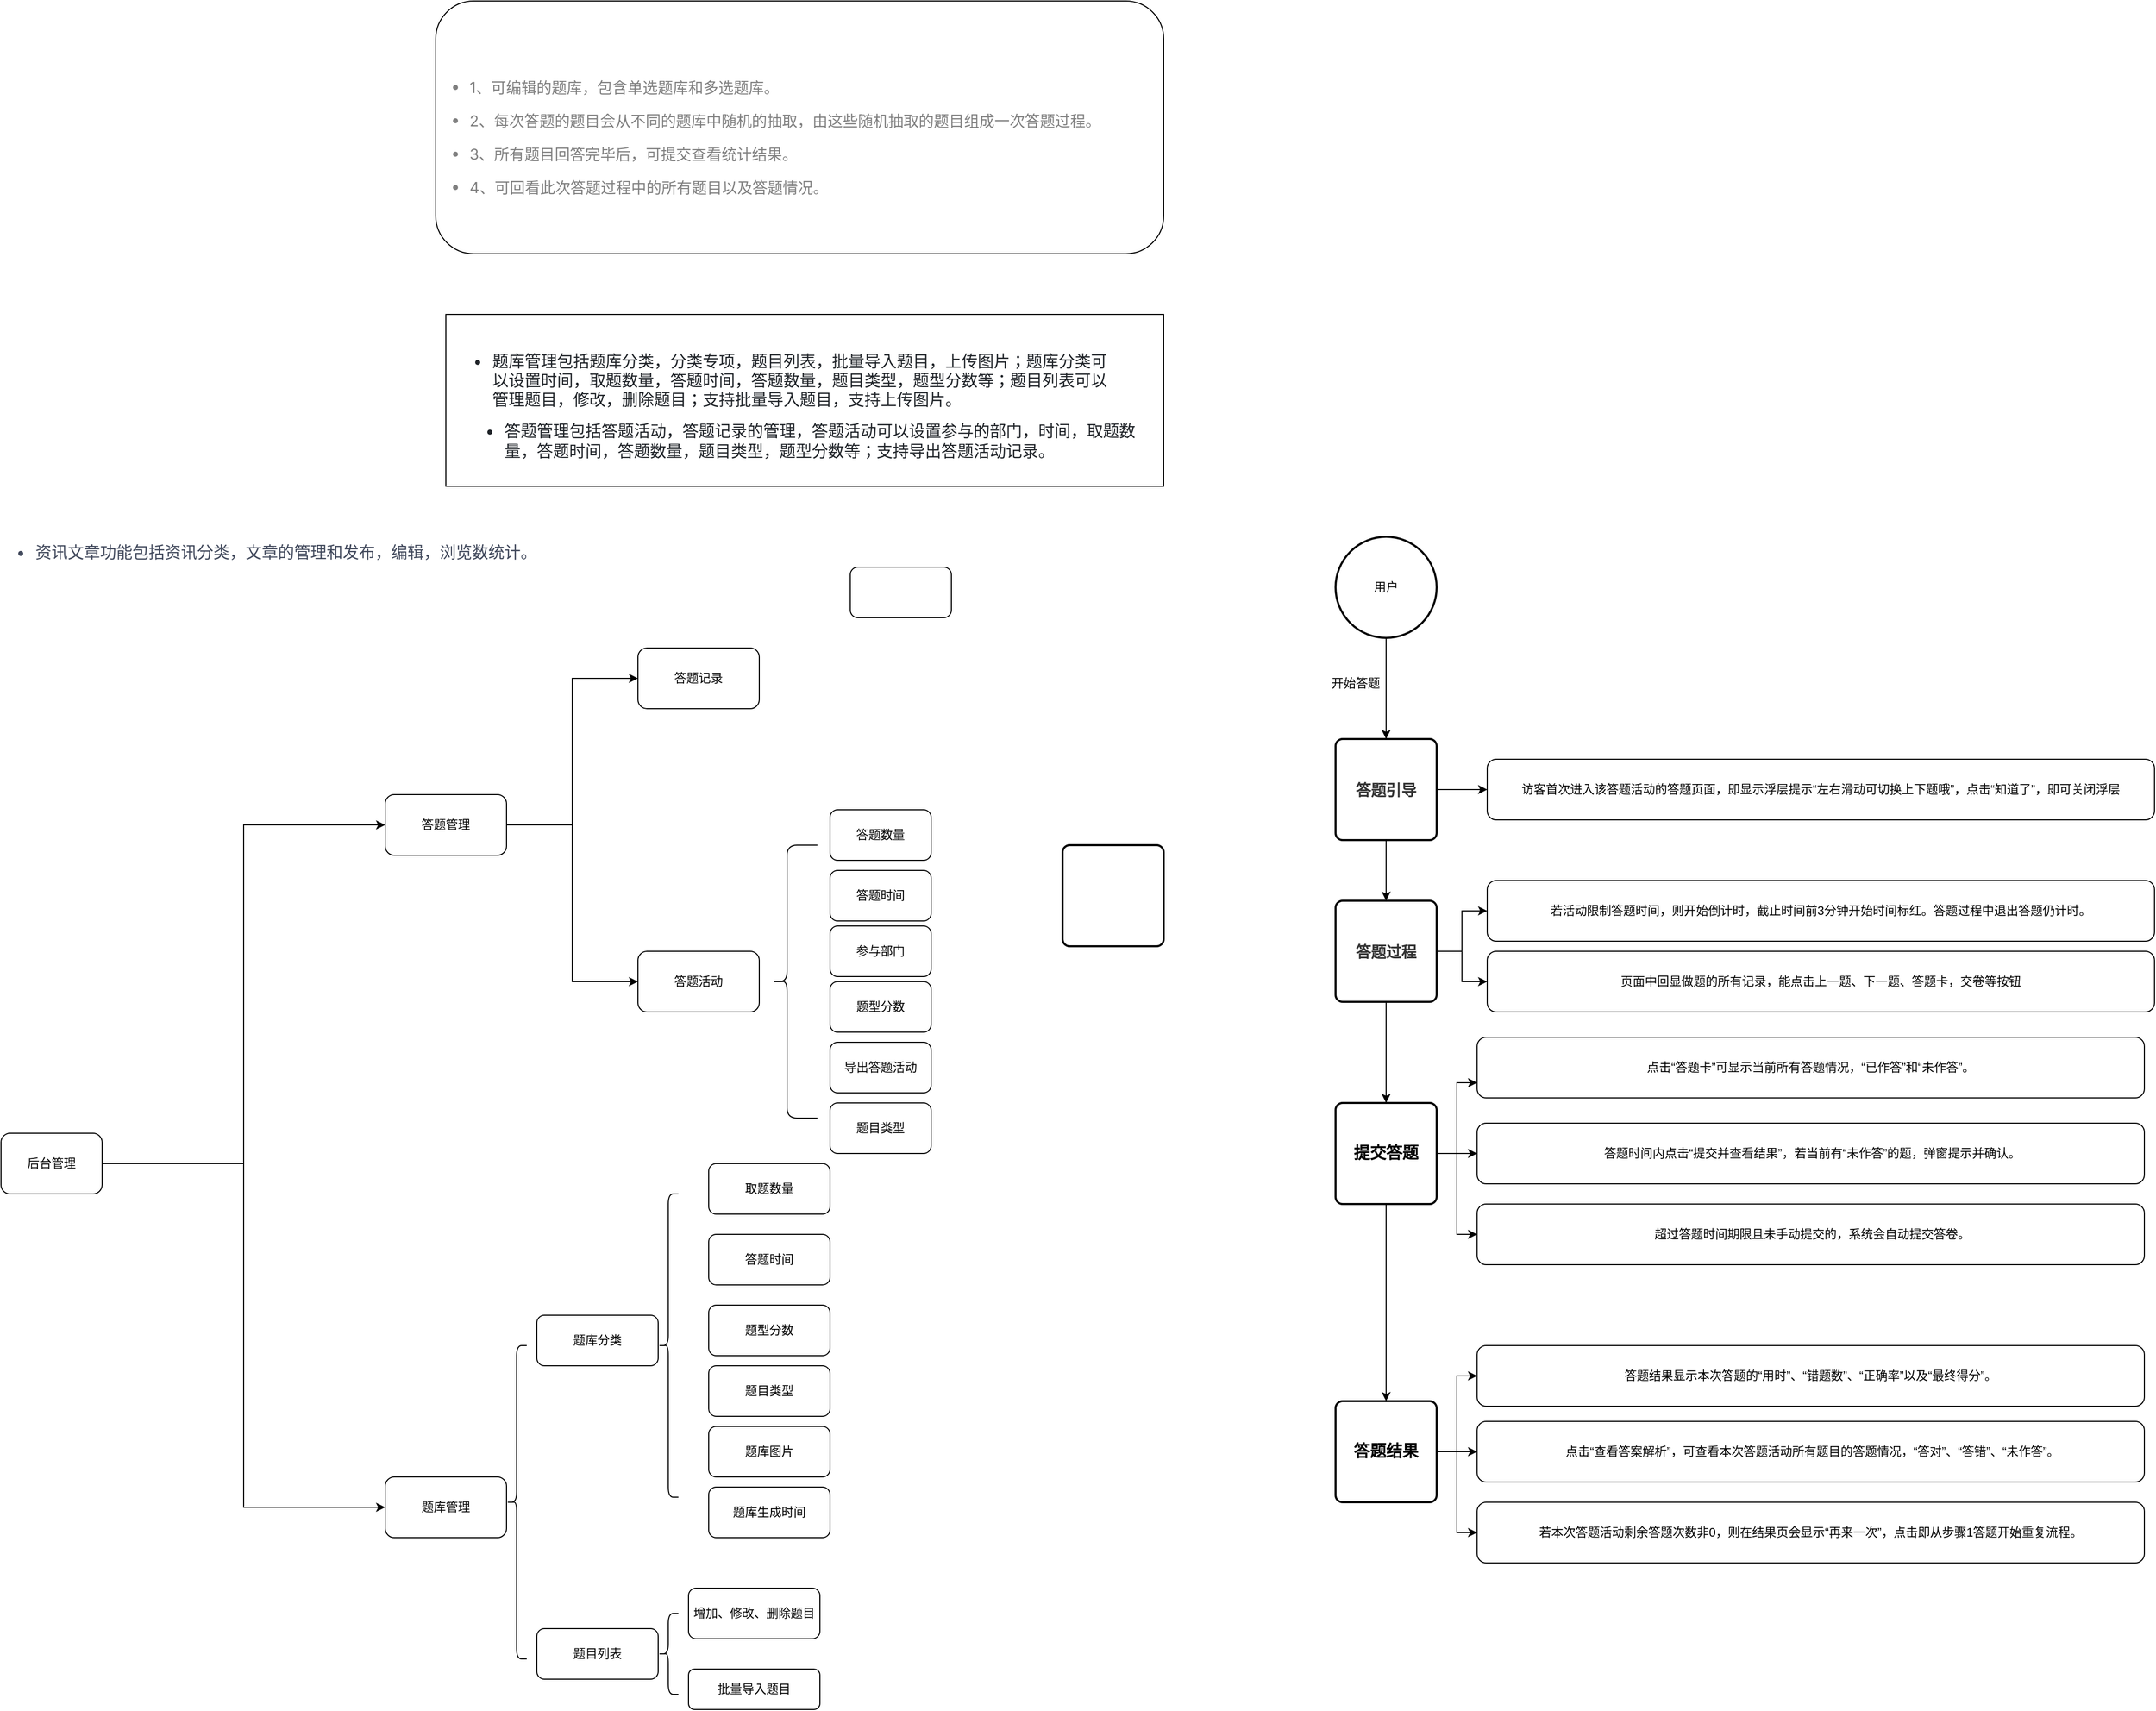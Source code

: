 <mxfile version="21.2.3" type="github">
  <diagram name="第 1 页" id="6ZiAtuESyfI7QjD55QfH">
    <mxGraphModel dx="2324" dy="1025" grid="1" gridSize="10" guides="1" tooltips="1" connect="1" arrows="1" fold="1" page="1" pageScale="1" pageWidth="827" pageHeight="1169" math="0" shadow="0">
      <root>
        <mxCell id="0" />
        <mxCell id="1" parent="0" />
        <mxCell id="IZZsFDPY9UNSteAuJ_DV-1" value="" style="rounded=1;whiteSpace=wrap;html=1;" vertex="1" parent="1">
          <mxGeometry x="140" y="90" width="720" height="250" as="geometry" />
        </mxCell>
        <mxCell id="IZZsFDPY9UNSteAuJ_DV-2" value="&lt;div style=&quot;text-align: left;&quot;&gt;&lt;font face=&quot;-apple-system-font, BlinkMacSystemFont, Helvetica Neue, PingFang SC, Hiragino Sans GB, Microsoft YaHei UI, Microsoft YaHei, Arial, sans-serif&quot; color=&quot;rgba(0, 0, 0, 0.5)&quot;&gt;&lt;span style=&quot;font-size: 15px;&quot;&gt;&lt;br&gt;&lt;/span&gt;&lt;/font&gt;&lt;/div&gt;" style="text;html=1;strokeColor=none;fillColor=none;align=center;verticalAlign=middle;whiteSpace=wrap;rounded=0;" vertex="1" parent="1">
          <mxGeometry x="-80" y="170" width="1130" height="30" as="geometry" />
        </mxCell>
        <mxCell id="IZZsFDPY9UNSteAuJ_DV-3" value="&lt;ul style=&quot;margin: 0px 0px 1em; padding: 0px 0px 0px 30px; list-style: unset; max-width: 100%; width: 703px; color: rgba(0, 0, 0, 0.9); font-family: -apple-system-font, BlinkMacSystemFont, &amp;quot;Helvetica Neue&amp;quot;, &amp;quot;PingFang SC&amp;quot;, &amp;quot;Hiragino Sans GB&amp;quot;, &amp;quot;Microsoft YaHei UI&amp;quot;, &amp;quot;Microsoft YaHei&amp;quot;, Arial, sans-serif; font-size: 16px; text-align: start; background-color: rgb(255, 255, 255); box-sizing: border-box !important; overflow-wrap: break-word !important;&quot;&gt;&lt;li style=&quot;border-color: var(--border-color); margin: 1em 0px; padding: 0px; max-width: 100%; clear: both; color: rgba(0, 0, 0, 0.5); font-size: 15px; box-sizing: border-box !important; overflow-wrap: break-word !important;&quot;&gt;1、可编辑的题库，包含单选题库和多选题库。&lt;/li&gt;&lt;li style=&quot;margin: 1em 0px; padding: 0px; max-width: 100%; box-sizing: border-box !important; overflow-wrap: break-word !important; clear: both; color: rgba(0, 0, 0, 0.5); font-size: 15px;&quot;&gt;2、每次答题的题目会从不同的题库中随机的抽取，由这些随机抽取的题目组成一次答题过程。&lt;/li&gt;&lt;li style=&quot;margin: 1em 0px; padding: 0px; max-width: 100%; box-sizing: border-box !important; overflow-wrap: break-word !important; clear: both; color: rgba(0, 0, 0, 0.5); font-size: 15px;&quot;&gt;3、所有题目回答完毕后，可提交查看统计结果。&lt;/li&gt;&lt;li style=&quot;margin: 1em 0px; padding: 0px; max-width: 100%; box-sizing: border-box !important; overflow-wrap: break-word !important; clear: both; color: rgba(0, 0, 0, 0.5); font-size: 15px;&quot;&gt;4、可回看此次答题过程中的所有题目以及答题情况。&lt;/li&gt;&lt;/ul&gt;" style="text;html=1;strokeColor=none;fillColor=none;align=center;verticalAlign=middle;whiteSpace=wrap;rounded=0;" vertex="1" parent="1">
          <mxGeometry x="290" y="210" width="410" height="30" as="geometry" />
        </mxCell>
        <mxCell id="IZZsFDPY9UNSteAuJ_DV-6" value="" style="rounded=0;whiteSpace=wrap;html=1;" vertex="1" parent="1">
          <mxGeometry x="150" y="400" width="710" height="170" as="geometry" />
        </mxCell>
        <mxCell id="IZZsFDPY9UNSteAuJ_DV-7" value="&lt;ul style=&quot;box-sizing: border-box; padding-left: 2em; margin-top: 0px; margin-bottom: 16px; color: rgb(31, 35, 40); font-family: -apple-system, BlinkMacSystemFont, &amp;quot;Segoe UI&amp;quot;, &amp;quot;Noto Sans&amp;quot;, Helvetica, Arial, sans-serif, &amp;quot;Apple Color Emoji&amp;quot;, &amp;quot;Segoe UI Emoji&amp;quot;; font-size: 16px; text-align: start; background-color: rgb(255, 255, 255);&quot; dir=&quot;auto&quot;&gt;&lt;li style=&quot;box-sizing: border-box; margin-top: 0.25em;&quot;&gt;&lt;p style=&quot;box-sizing: border-box; margin-top: 16px; margin-bottom: 16px;&quot; dir=&quot;auto&quot;&gt;答题管理包括答题活动，答题记录的管理，答题活动可以设置参与的部门，时间，取题数量，答题时间，答题数量，题目类型，题型分数等；支持导出答题活动记录。&lt;/p&gt;&lt;/li&gt;&lt;/ul&gt;" style="text;html=1;strokeColor=none;fillColor=none;align=center;verticalAlign=middle;whiteSpace=wrap;rounded=0;" vertex="1" parent="1">
          <mxGeometry x="175" y="510" width="670" height="30" as="geometry" />
        </mxCell>
        <mxCell id="IZZsFDPY9UNSteAuJ_DV-8" value="&lt;ul style=&quot;box-sizing: border-box; padding-left: 2em; margin-top: 0px; margin-bottom: 16px; color: rgb(31, 35, 40); font-family: -apple-system, BlinkMacSystemFont, &amp;quot;Segoe UI&amp;quot;, &amp;quot;Noto Sans&amp;quot;, Helvetica, Arial, sans-serif, &amp;quot;Apple Color Emoji&amp;quot;, &amp;quot;Segoe UI Emoji&amp;quot;; font-size: 16px; text-align: start; background-color: rgb(255, 255, 255);&quot; dir=&quot;auto&quot;&gt;&lt;li style=&quot;box-sizing: border-box; margin-top: 0.25em;&quot;&gt;&lt;p style=&quot;box-sizing: border-box; margin-top: 16px; margin-bottom: 16px;&quot; dir=&quot;auto&quot;&gt;题库管理包括题库分类，分类专项，题目列表，批量导入题目，上传图片；题库分类可以设置时间，取题数量，答题时间，答题数量，题目类型，题型分数等；题目列表可以管理题目，修改，删除题目；支持批量导入题目，支持上传图片。&lt;/p&gt;&lt;/li&gt;&lt;/ul&gt;" style="text;html=1;strokeColor=none;fillColor=none;align=center;verticalAlign=middle;whiteSpace=wrap;rounded=0;" vertex="1" parent="1">
          <mxGeometry x="162.5" y="450" width="655" height="30" as="geometry" />
        </mxCell>
        <mxCell id="IZZsFDPY9UNSteAuJ_DV-12" style="edgeStyle=orthogonalEdgeStyle;rounded=0;orthogonalLoop=1;jettySize=auto;html=1;exitX=1;exitY=0.5;exitDx=0;exitDy=0;entryX=0;entryY=0.5;entryDx=0;entryDy=0;" edge="1" parent="1" source="IZZsFDPY9UNSteAuJ_DV-9" target="IZZsFDPY9UNSteAuJ_DV-10">
          <mxGeometry relative="1" as="geometry" />
        </mxCell>
        <mxCell id="IZZsFDPY9UNSteAuJ_DV-13" style="edgeStyle=orthogonalEdgeStyle;rounded=0;orthogonalLoop=1;jettySize=auto;html=1;exitX=1;exitY=0.5;exitDx=0;exitDy=0;entryX=0;entryY=0.5;entryDx=0;entryDy=0;" edge="1" parent="1" source="IZZsFDPY9UNSteAuJ_DV-9" target="IZZsFDPY9UNSteAuJ_DV-11">
          <mxGeometry relative="1" as="geometry" />
        </mxCell>
        <mxCell id="IZZsFDPY9UNSteAuJ_DV-9" value="答题管理" style="rounded=1;whiteSpace=wrap;html=1;" vertex="1" parent="1">
          <mxGeometry x="90" y="875" width="120" height="60" as="geometry" />
        </mxCell>
        <mxCell id="IZZsFDPY9UNSteAuJ_DV-10" value="答题记录" style="rounded=1;whiteSpace=wrap;html=1;" vertex="1" parent="1">
          <mxGeometry x="340" y="730" width="120" height="60" as="geometry" />
        </mxCell>
        <mxCell id="IZZsFDPY9UNSteAuJ_DV-11" value="答题活动" style="rounded=1;whiteSpace=wrap;html=1;" vertex="1" parent="1">
          <mxGeometry x="340" y="1030" width="120" height="60" as="geometry" />
        </mxCell>
        <mxCell id="IZZsFDPY9UNSteAuJ_DV-14" value="答题数量" style="rounded=1;whiteSpace=wrap;html=1;" vertex="1" parent="1">
          <mxGeometry x="530" y="890" width="100" height="50" as="geometry" />
        </mxCell>
        <mxCell id="IZZsFDPY9UNSteAuJ_DV-15" value="答题时间" style="rounded=1;whiteSpace=wrap;html=1;" vertex="1" parent="1">
          <mxGeometry x="530" y="950" width="100" height="50" as="geometry" />
        </mxCell>
        <mxCell id="IZZsFDPY9UNSteAuJ_DV-16" value="" style="rounded=1;whiteSpace=wrap;html=1;" vertex="1" parent="1">
          <mxGeometry x="550" y="650" width="100" height="50" as="geometry" />
        </mxCell>
        <mxCell id="IZZsFDPY9UNSteAuJ_DV-17" value="参与部门" style="rounded=1;whiteSpace=wrap;html=1;" vertex="1" parent="1">
          <mxGeometry x="530" y="1005" width="100" height="50" as="geometry" />
        </mxCell>
        <mxCell id="IZZsFDPY9UNSteAuJ_DV-18" value="题目类型" style="rounded=1;whiteSpace=wrap;html=1;" vertex="1" parent="1">
          <mxGeometry x="530" y="1180" width="100" height="50" as="geometry" />
        </mxCell>
        <mxCell id="IZZsFDPY9UNSteAuJ_DV-19" value="题型分数" style="rounded=1;whiteSpace=wrap;html=1;" vertex="1" parent="1">
          <mxGeometry x="530" y="1060" width="100" height="50" as="geometry" />
        </mxCell>
        <mxCell id="IZZsFDPY9UNSteAuJ_DV-21" value="导出答题活动" style="rounded=1;whiteSpace=wrap;html=1;" vertex="1" parent="1">
          <mxGeometry x="530" y="1120" width="100" height="50" as="geometry" />
        </mxCell>
        <mxCell id="IZZsFDPY9UNSteAuJ_DV-27" value="" style="shape=curlyBracket;whiteSpace=wrap;html=1;rounded=1;labelPosition=left;verticalLabelPosition=middle;align=right;verticalAlign=middle;size=0.333;" vertex="1" parent="1">
          <mxGeometry x="472.5" y="925" width="45" height="270" as="geometry" />
        </mxCell>
        <mxCell id="IZZsFDPY9UNSteAuJ_DV-77" style="edgeStyle=orthogonalEdgeStyle;rounded=0;orthogonalLoop=1;jettySize=auto;html=1;exitX=0.5;exitY=1;exitDx=0;exitDy=0;exitPerimeter=0;" edge="1" parent="1" source="IZZsFDPY9UNSteAuJ_DV-28" target="IZZsFDPY9UNSteAuJ_DV-29">
          <mxGeometry relative="1" as="geometry" />
        </mxCell>
        <mxCell id="IZZsFDPY9UNSteAuJ_DV-28" value="用户" style="strokeWidth=2;html=1;shape=mxgraph.flowchart.start_2;whiteSpace=wrap;" vertex="1" parent="1">
          <mxGeometry x="1030" y="620" width="100" height="100" as="geometry" />
        </mxCell>
        <mxCell id="IZZsFDPY9UNSteAuJ_DV-79" style="edgeStyle=orthogonalEdgeStyle;rounded=0;orthogonalLoop=1;jettySize=auto;html=1;exitX=0.5;exitY=1;exitDx=0;exitDy=0;" edge="1" parent="1" source="IZZsFDPY9UNSteAuJ_DV-29" target="IZZsFDPY9UNSteAuJ_DV-31">
          <mxGeometry relative="1" as="geometry" />
        </mxCell>
        <mxCell id="IZZsFDPY9UNSteAuJ_DV-101" style="edgeStyle=orthogonalEdgeStyle;rounded=0;orthogonalLoop=1;jettySize=auto;html=1;exitX=1;exitY=0.5;exitDx=0;exitDy=0;entryX=0;entryY=0.5;entryDx=0;entryDy=0;" edge="1" parent="1" source="IZZsFDPY9UNSteAuJ_DV-29" target="IZZsFDPY9UNSteAuJ_DV-84">
          <mxGeometry relative="1" as="geometry" />
        </mxCell>
        <mxCell id="IZZsFDPY9UNSteAuJ_DV-29" value="&lt;strong style=&quot;margin: 0px; padding: 0px; color: rgb(51, 51, 51); font-family: system, -apple-system, BlinkMacSystemFont, &amp;quot;Segoe UI&amp;quot;, &amp;quot;Microsoft YaHei&amp;quot;, &amp;quot;Hiragino Sans GB&amp;quot;, &amp;quot;PingFang SC&amp;quot;, &amp;quot;Helvetica Neue&amp;quot;, Helvetica, Arial, sans-serif, &amp;quot;Apple Color Emoji&amp;quot;, &amp;quot;Segoe UI Emoji&amp;quot;, &amp;quot;Segoe UI Symbol&amp;quot;; font-size: 15px; text-align: start; background-color: rgb(255, 255, 255);&quot;&gt;答题引导&lt;/strong&gt;" style="rounded=1;whiteSpace=wrap;html=1;absoluteArcSize=1;arcSize=14;strokeWidth=2;" vertex="1" parent="1">
          <mxGeometry x="1030" y="820" width="100" height="100" as="geometry" />
        </mxCell>
        <mxCell id="IZZsFDPY9UNSteAuJ_DV-30" value="" style="rounded=1;whiteSpace=wrap;html=1;absoluteArcSize=1;arcSize=14;strokeWidth=2;" vertex="1" parent="1">
          <mxGeometry x="760" y="925" width="100" height="100" as="geometry" />
        </mxCell>
        <mxCell id="IZZsFDPY9UNSteAuJ_DV-80" style="edgeStyle=orthogonalEdgeStyle;rounded=0;orthogonalLoop=1;jettySize=auto;html=1;exitX=0.5;exitY=1;exitDx=0;exitDy=0;entryX=0.5;entryY=0;entryDx=0;entryDy=0;" edge="1" parent="1" source="IZZsFDPY9UNSteAuJ_DV-31" target="IZZsFDPY9UNSteAuJ_DV-32">
          <mxGeometry relative="1" as="geometry" />
        </mxCell>
        <mxCell id="IZZsFDPY9UNSteAuJ_DV-100" style="edgeStyle=orthogonalEdgeStyle;rounded=0;orthogonalLoop=1;jettySize=auto;html=1;exitX=1;exitY=0.5;exitDx=0;exitDy=0;entryX=0;entryY=0.5;entryDx=0;entryDy=0;" edge="1" parent="1" source="IZZsFDPY9UNSteAuJ_DV-31" target="IZZsFDPY9UNSteAuJ_DV-96">
          <mxGeometry relative="1" as="geometry" />
        </mxCell>
        <mxCell id="IZZsFDPY9UNSteAuJ_DV-116" style="edgeStyle=orthogonalEdgeStyle;rounded=0;orthogonalLoop=1;jettySize=auto;html=1;exitX=1;exitY=0.5;exitDx=0;exitDy=0;entryX=0;entryY=0.5;entryDx=0;entryDy=0;" edge="1" parent="1" source="IZZsFDPY9UNSteAuJ_DV-31" target="IZZsFDPY9UNSteAuJ_DV-115">
          <mxGeometry relative="1" as="geometry" />
        </mxCell>
        <mxCell id="IZZsFDPY9UNSteAuJ_DV-31" value="&lt;strong style=&quot;margin: 0px; padding: 0px; color: rgb(51, 51, 51); font-family: system, -apple-system, BlinkMacSystemFont, &amp;quot;Segoe UI&amp;quot;, &amp;quot;Microsoft YaHei&amp;quot;, &amp;quot;Hiragino Sans GB&amp;quot;, &amp;quot;PingFang SC&amp;quot;, &amp;quot;Helvetica Neue&amp;quot;, Helvetica, Arial, sans-serif, &amp;quot;Apple Color Emoji&amp;quot;, &amp;quot;Segoe UI Emoji&amp;quot;, &amp;quot;Segoe UI Symbol&amp;quot;; font-size: 15px; text-align: start; background-color: rgb(255, 255, 255);&quot;&gt;答题过程&lt;/strong&gt;" style="rounded=1;whiteSpace=wrap;html=1;absoluteArcSize=1;arcSize=14;strokeWidth=2;" vertex="1" parent="1">
          <mxGeometry x="1030" y="980" width="100" height="100" as="geometry" />
        </mxCell>
        <mxCell id="IZZsFDPY9UNSteAuJ_DV-81" style="edgeStyle=orthogonalEdgeStyle;rounded=0;orthogonalLoop=1;jettySize=auto;html=1;exitX=0.5;exitY=1;exitDx=0;exitDy=0;" edge="1" parent="1" source="IZZsFDPY9UNSteAuJ_DV-32" target="IZZsFDPY9UNSteAuJ_DV-33">
          <mxGeometry relative="1" as="geometry" />
        </mxCell>
        <mxCell id="IZZsFDPY9UNSteAuJ_DV-108" style="edgeStyle=orthogonalEdgeStyle;rounded=0;orthogonalLoop=1;jettySize=auto;html=1;exitX=1;exitY=0.5;exitDx=0;exitDy=0;entryX=0;entryY=0.75;entryDx=0;entryDy=0;" edge="1" parent="1" source="IZZsFDPY9UNSteAuJ_DV-32" target="IZZsFDPY9UNSteAuJ_DV-98">
          <mxGeometry relative="1" as="geometry" />
        </mxCell>
        <mxCell id="IZZsFDPY9UNSteAuJ_DV-109" style="edgeStyle=orthogonalEdgeStyle;rounded=0;orthogonalLoop=1;jettySize=auto;html=1;exitX=1;exitY=0.5;exitDx=0;exitDy=0;entryX=0;entryY=0.5;entryDx=0;entryDy=0;" edge="1" parent="1" source="IZZsFDPY9UNSteAuJ_DV-32" target="IZZsFDPY9UNSteAuJ_DV-92">
          <mxGeometry relative="1" as="geometry" />
        </mxCell>
        <mxCell id="IZZsFDPY9UNSteAuJ_DV-110" style="edgeStyle=orthogonalEdgeStyle;rounded=0;orthogonalLoop=1;jettySize=auto;html=1;exitX=1;exitY=0.5;exitDx=0;exitDy=0;entryX=0;entryY=0.5;entryDx=0;entryDy=0;" edge="1" parent="1" source="IZZsFDPY9UNSteAuJ_DV-32" target="IZZsFDPY9UNSteAuJ_DV-99">
          <mxGeometry relative="1" as="geometry" />
        </mxCell>
        <mxCell id="IZZsFDPY9UNSteAuJ_DV-32" value="&lt;h2 style=&quot;margin: 15px 0px; padding: 0px; text-align: start; text-indent: 0em; background-color: rgb(255, 255, 255); font-size: 16px; line-height: 1.9em; box-sizing: border-box; font-family: &amp;quot;PingFang SC&amp;quot;, &amp;quot;Microsoft Yahei&amp;quot;, 微软雅黑, Monaco;&quot;&gt;&lt;strong style=&quot;margin: 0px; padding: 0px; box-sizing: border-box; border: 0px;&quot;&gt;提交答题&lt;/strong&gt;&lt;/h2&gt;" style="rounded=1;whiteSpace=wrap;html=1;absoluteArcSize=1;arcSize=14;strokeWidth=2;" vertex="1" parent="1">
          <mxGeometry x="1030" y="1180" width="100" height="100" as="geometry" />
        </mxCell>
        <mxCell id="IZZsFDPY9UNSteAuJ_DV-111" style="edgeStyle=orthogonalEdgeStyle;rounded=0;orthogonalLoop=1;jettySize=auto;html=1;exitX=1;exitY=0.5;exitDx=0;exitDy=0;entryX=0;entryY=0.5;entryDx=0;entryDy=0;" edge="1" parent="1" source="IZZsFDPY9UNSteAuJ_DV-33" target="IZZsFDPY9UNSteAuJ_DV-105">
          <mxGeometry relative="1" as="geometry" />
        </mxCell>
        <mxCell id="IZZsFDPY9UNSteAuJ_DV-112" style="edgeStyle=orthogonalEdgeStyle;rounded=0;orthogonalLoop=1;jettySize=auto;html=1;exitX=1;exitY=0.5;exitDx=0;exitDy=0;entryX=0;entryY=0.5;entryDx=0;entryDy=0;" edge="1" parent="1" source="IZZsFDPY9UNSteAuJ_DV-33" target="IZZsFDPY9UNSteAuJ_DV-106">
          <mxGeometry relative="1" as="geometry" />
        </mxCell>
        <mxCell id="IZZsFDPY9UNSteAuJ_DV-113" style="edgeStyle=orthogonalEdgeStyle;rounded=0;orthogonalLoop=1;jettySize=auto;html=1;exitX=1;exitY=0.5;exitDx=0;exitDy=0;entryX=0;entryY=0.5;entryDx=0;entryDy=0;" edge="1" parent="1" source="IZZsFDPY9UNSteAuJ_DV-33" target="IZZsFDPY9UNSteAuJ_DV-107">
          <mxGeometry relative="1" as="geometry" />
        </mxCell>
        <mxCell id="IZZsFDPY9UNSteAuJ_DV-33" value="&lt;h2 style=&quot;margin: 15px 0px; padding: 0px; text-align: start; text-indent: 0em; background-color: rgb(255, 255, 255); font-size: 16px; line-height: 1.9em; box-sizing: border-box; font-family: &amp;quot;PingFang SC&amp;quot;, &amp;quot;Microsoft Yahei&amp;quot;, 微软雅黑, Monaco;&quot;&gt;&lt;strong style=&quot;margin: 0px; padding: 0px; box-sizing: border-box; border: 0px;&quot;&gt;答题结果&lt;/strong&gt;&lt;/h2&gt;" style="rounded=1;whiteSpace=wrap;html=1;absoluteArcSize=1;arcSize=14;strokeWidth=2;" vertex="1" parent="1">
          <mxGeometry x="1030" y="1475" width="100" height="100" as="geometry" />
        </mxCell>
        <mxCell id="IZZsFDPY9UNSteAuJ_DV-34" value="&lt;ul style=&quot;box-sizing: border-box; padding-left: 2em; margin-top: 0px; margin-bottom: 16px; padding-bottom: 1px; color: rgb(64, 72, 91); font-family: -apple-system, BlinkMacSystemFont, &amp;quot;Segoe UI&amp;quot;, Helvetica, Arial, &amp;quot;Apple Color Emoji&amp;quot;, &amp;quot;Segoe UI Emoji&amp;quot;, &amp;quot;Segoe UI Symbol&amp;quot;, &amp;quot;Liberation Sans&amp;quot;, &amp;quot;PingFang SC&amp;quot;, &amp;quot;Microsoft YaHei&amp;quot;, &amp;quot;Hiragino Sans GB&amp;quot;, &amp;quot;Wenquanyi Micro Hei&amp;quot;, &amp;quot;WenQuanYi Zen Hei&amp;quot;, &amp;quot;ST Heiti&amp;quot;, SimHei, SimSun, &amp;quot;WenQuanYi Zen Hei Sharp&amp;quot;, sans-serif; font-size: 16px; font-style: normal; font-variant-ligatures: normal; font-variant-caps: normal; font-weight: 400; letter-spacing: normal; orphans: 2; text-align: left; text-indent: 0px; text-transform: none; widows: 2; word-spacing: 0px; -webkit-text-stroke-width: 0px; background-color: rgb(255, 255, 255); text-decoration-thickness: initial; text-decoration-style: initial; text-decoration-color: initial;&quot;&gt;&lt;li style=&quot;box-sizing: border-box; list-style: initial; margin-top: 0.25em;&quot;&gt;&lt;p style=&quot;box-sizing: border-box; margin: 16px 0em; line-height: 1.6; word-break: break-word;&quot;&gt;资讯文章功能包括资讯分类，文章的管理和发布，编辑，浏览数统计。&lt;/p&gt;&lt;/li&gt;&lt;/ul&gt;" style="text;whiteSpace=wrap;html=1;" vertex="1" parent="1">
          <mxGeometry x="-290" y="600" width="560" height="120" as="geometry" />
        </mxCell>
        <mxCell id="IZZsFDPY9UNSteAuJ_DV-36" style="edgeStyle=orthogonalEdgeStyle;rounded=0;orthogonalLoop=1;jettySize=auto;html=1;exitX=1;exitY=0.5;exitDx=0;exitDy=0;entryX=0;entryY=0.5;entryDx=0;entryDy=0;" edge="1" parent="1" source="IZZsFDPY9UNSteAuJ_DV-35" target="IZZsFDPY9UNSteAuJ_DV-9">
          <mxGeometry relative="1" as="geometry" />
        </mxCell>
        <mxCell id="IZZsFDPY9UNSteAuJ_DV-41" style="edgeStyle=orthogonalEdgeStyle;rounded=0;orthogonalLoop=1;jettySize=auto;html=1;exitX=1;exitY=0.5;exitDx=0;exitDy=0;entryX=0;entryY=0.5;entryDx=0;entryDy=0;" edge="1" parent="1" source="IZZsFDPY9UNSteAuJ_DV-35" target="IZZsFDPY9UNSteAuJ_DV-37">
          <mxGeometry relative="1" as="geometry" />
        </mxCell>
        <mxCell id="IZZsFDPY9UNSteAuJ_DV-35" value="后台管理" style="rounded=1;whiteSpace=wrap;html=1;" vertex="1" parent="1">
          <mxGeometry x="-290" y="1210" width="100" height="60" as="geometry" />
        </mxCell>
        <mxCell id="IZZsFDPY9UNSteAuJ_DV-37" value="题库管理" style="rounded=1;whiteSpace=wrap;html=1;" vertex="1" parent="1">
          <mxGeometry x="90" y="1550" width="120" height="60" as="geometry" />
        </mxCell>
        <mxCell id="IZZsFDPY9UNSteAuJ_DV-43" value="题目列表" style="rounded=1;whiteSpace=wrap;html=1;" vertex="1" parent="1">
          <mxGeometry x="240" y="1700" width="120" height="50" as="geometry" />
        </mxCell>
        <mxCell id="IZZsFDPY9UNSteAuJ_DV-44" value="题库分类" style="rounded=1;whiteSpace=wrap;html=1;" vertex="1" parent="1">
          <mxGeometry x="240" y="1390" width="120" height="50" as="geometry" />
        </mxCell>
        <mxCell id="IZZsFDPY9UNSteAuJ_DV-50" value="答题时间" style="rounded=1;whiteSpace=wrap;html=1;" vertex="1" parent="1">
          <mxGeometry x="410" y="1310" width="120" height="50" as="geometry" />
        </mxCell>
        <mxCell id="IZZsFDPY9UNSteAuJ_DV-51" value="取题数量" style="rounded=1;whiteSpace=wrap;html=1;" vertex="1" parent="1">
          <mxGeometry x="410" y="1240" width="120" height="50" as="geometry" />
        </mxCell>
        <mxCell id="IZZsFDPY9UNSteAuJ_DV-55" value="题目类型" style="rounded=1;whiteSpace=wrap;html=1;" vertex="1" parent="1">
          <mxGeometry x="410" y="1440" width="120" height="50" as="geometry" />
        </mxCell>
        <mxCell id="IZZsFDPY9UNSteAuJ_DV-56" value="题型分数" style="rounded=1;whiteSpace=wrap;html=1;" vertex="1" parent="1">
          <mxGeometry x="410" y="1380" width="120" height="50" as="geometry" />
        </mxCell>
        <mxCell id="IZZsFDPY9UNSteAuJ_DV-59" value="增加、修改、删除题目" style="rounded=1;whiteSpace=wrap;html=1;" vertex="1" parent="1">
          <mxGeometry x="390" y="1660" width="130" height="50" as="geometry" />
        </mxCell>
        <mxCell id="IZZsFDPY9UNSteAuJ_DV-60" value="批量导入题目" style="rounded=1;whiteSpace=wrap;html=1;" vertex="1" parent="1">
          <mxGeometry x="390" y="1740" width="130" height="40" as="geometry" />
        </mxCell>
        <mxCell id="IZZsFDPY9UNSteAuJ_DV-62" value="" style="shape=curlyBracket;whiteSpace=wrap;html=1;rounded=1;labelPosition=left;verticalLabelPosition=middle;align=right;verticalAlign=middle;size=0.5;" vertex="1" parent="1">
          <mxGeometry x="360" y="1685" width="20" height="80" as="geometry" />
        </mxCell>
        <mxCell id="IZZsFDPY9UNSteAuJ_DV-71" value="" style="shape=curlyBracket;whiteSpace=wrap;html=1;rounded=1;labelPosition=left;verticalLabelPosition=middle;align=right;verticalAlign=middle;" vertex="1" parent="1">
          <mxGeometry x="360" y="1270" width="20" height="300" as="geometry" />
        </mxCell>
        <mxCell id="IZZsFDPY9UNSteAuJ_DV-72" value="" style="shape=curlyBracket;whiteSpace=wrap;html=1;rounded=1;labelPosition=left;verticalLabelPosition=middle;align=right;verticalAlign=middle;" vertex="1" parent="1">
          <mxGeometry x="210" y="1420" width="20" height="310" as="geometry" />
        </mxCell>
        <mxCell id="IZZsFDPY9UNSteAuJ_DV-73" value="题库图片" style="rounded=1;whiteSpace=wrap;html=1;" vertex="1" parent="1">
          <mxGeometry x="410" y="1500" width="120" height="50" as="geometry" />
        </mxCell>
        <mxCell id="IZZsFDPY9UNSteAuJ_DV-76" value="题库生成时间" style="rounded=1;whiteSpace=wrap;html=1;" vertex="1" parent="1">
          <mxGeometry x="410" y="1560" width="120" height="50" as="geometry" />
        </mxCell>
        <mxCell id="IZZsFDPY9UNSteAuJ_DV-82" value="开始答题" style="text;html=1;strokeColor=none;fillColor=none;align=center;verticalAlign=middle;whiteSpace=wrap;rounded=0;" vertex="1" parent="1">
          <mxGeometry x="1020" y="750" width="60" height="30" as="geometry" />
        </mxCell>
        <mxCell id="IZZsFDPY9UNSteAuJ_DV-84" value="访客首次进入该答题活动的答题页面，即显示浮层提示“左右滑动可切换上下题哦”，点击“知道了”，即可关闭浮层" style="rounded=1;whiteSpace=wrap;html=1;" vertex="1" parent="1">
          <mxGeometry x="1180" y="840" width="660" height="60" as="geometry" />
        </mxCell>
        <mxCell id="IZZsFDPY9UNSteAuJ_DV-92" value="&amp;nbsp;答题时间内点击“提交并查看结果”，若当前有“未作答”的题，弹窗提示并确认。" style="rounded=1;whiteSpace=wrap;html=1;" vertex="1" parent="1">
          <mxGeometry x="1170" y="1200" width="660" height="60" as="geometry" />
        </mxCell>
        <mxCell id="IZZsFDPY9UNSteAuJ_DV-96" value="若活动限制答题时间，则开始倒计时，截止时间前3分钟开始时间标红。答题过程中退出答题仍计时。" style="rounded=1;whiteSpace=wrap;html=1;" vertex="1" parent="1">
          <mxGeometry x="1180" y="960" width="660" height="60" as="geometry" />
        </mxCell>
        <mxCell id="IZZsFDPY9UNSteAuJ_DV-98" value="点击“答题卡”可显示当前所有答题情况，“已作答”和“未作答”。" style="rounded=1;whiteSpace=wrap;html=1;" vertex="1" parent="1">
          <mxGeometry x="1170" y="1115" width="660" height="60" as="geometry" />
        </mxCell>
        <mxCell id="IZZsFDPY9UNSteAuJ_DV-99" value="&amp;nbsp;超过答题时间期限且未手动提交的，系统会自动提交答卷。" style="rounded=1;whiteSpace=wrap;html=1;" vertex="1" parent="1">
          <mxGeometry x="1170" y="1280" width="660" height="60" as="geometry" />
        </mxCell>
        <mxCell id="IZZsFDPY9UNSteAuJ_DV-105" value="答题结果显示本次答题的“用时”、“错题数”、“正确率”以及“最终得分”。" style="rounded=1;whiteSpace=wrap;html=1;" vertex="1" parent="1">
          <mxGeometry x="1170" y="1420" width="660" height="60" as="geometry" />
        </mxCell>
        <mxCell id="IZZsFDPY9UNSteAuJ_DV-106" value="&amp;nbsp;点击“查看答案解析”，可查看本次答题活动所有题目的答题情况，“答对”、“答错”、“未作答”。" style="rounded=1;whiteSpace=wrap;html=1;" vertex="1" parent="1">
          <mxGeometry x="1170" y="1495" width="660" height="60" as="geometry" />
        </mxCell>
        <mxCell id="IZZsFDPY9UNSteAuJ_DV-107" value="若本次答题活动剩余答题次数非0，则在结果页会显示“再来一次”，点击即从步骤1答题开始重复流程。" style="rounded=1;whiteSpace=wrap;html=1;" vertex="1" parent="1">
          <mxGeometry x="1170" y="1575" width="660" height="60" as="geometry" />
        </mxCell>
        <mxCell id="IZZsFDPY9UNSteAuJ_DV-115" value="页面中回显做题的所有记录，能点击上一题、下一题、答题卡，交卷等按钮" style="rounded=1;whiteSpace=wrap;html=1;" vertex="1" parent="1">
          <mxGeometry x="1180" y="1030" width="660" height="60" as="geometry" />
        </mxCell>
      </root>
    </mxGraphModel>
  </diagram>
</mxfile>

